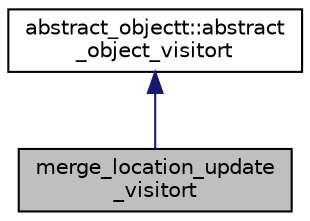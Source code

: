 digraph "merge_location_update_visitort"
{
 // LATEX_PDF_SIZE
  bgcolor="transparent";
  edge [fontname="Helvetica",fontsize="10",labelfontname="Helvetica",labelfontsize="10"];
  node [fontname="Helvetica",fontsize="10",shape=record];
  Node1 [label="merge_location_update\l_visitort",height=0.2,width=0.4,color="black", fillcolor="grey75", style="filled", fontcolor="black",tooltip=" "];
  Node2 -> Node1 [dir="back",color="midnightblue",fontsize="10",style="solid",fontname="Helvetica"];
  Node2 [label="abstract_objectt::abstract\l_object_visitort",height=0.2,width=0.4,color="black",URL="$structabstract__objectt_1_1abstract__object__visitort.html",tooltip="Pure virtual interface required of a client that can apply a copy-on-write operation to a given abstr..."];
}
